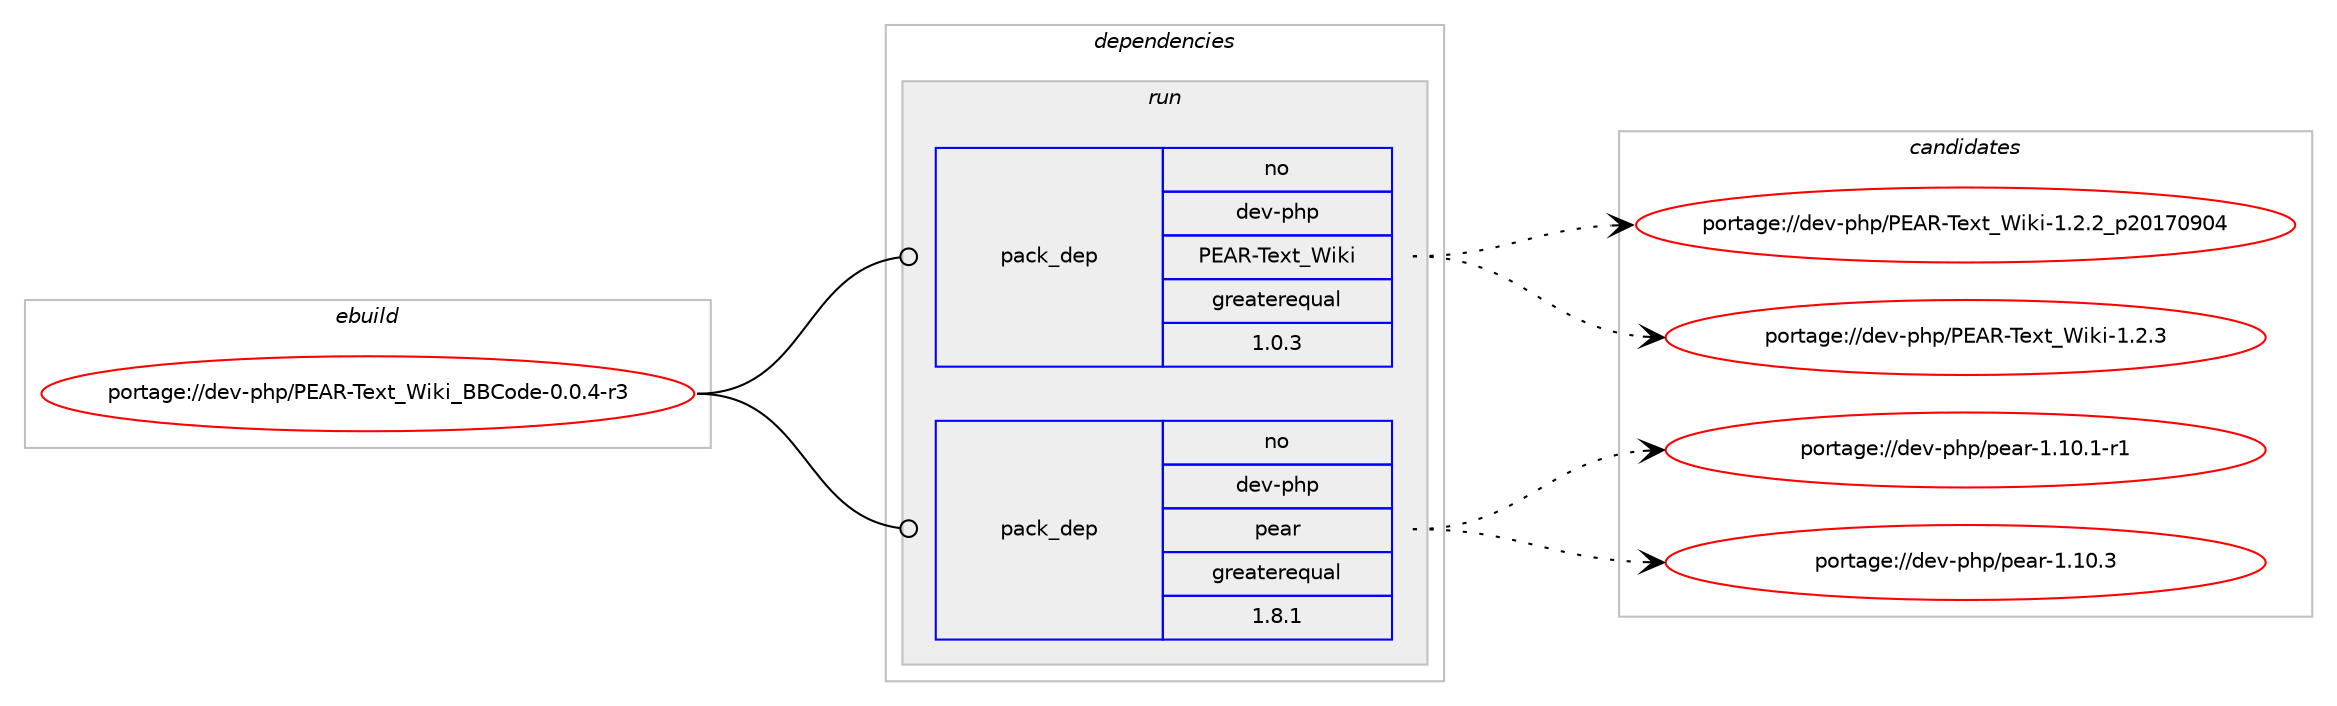 digraph prolog {

# *************
# Graph options
# *************

newrank=true;
concentrate=true;
compound=true;
graph [rankdir=LR,fontname=Helvetica,fontsize=10,ranksep=1.5];#, ranksep=2.5, nodesep=0.2];
edge  [arrowhead=vee];
node  [fontname=Helvetica,fontsize=10];

# **********
# The ebuild
# **********

subgraph cluster_leftcol {
color=gray;
rank=same;
label=<<i>ebuild</i>>;
id [label="portage://dev-php/PEAR-Text_Wiki_BBCode-0.0.4-r3", color=red, width=4, href="../dev-php/PEAR-Text_Wiki_BBCode-0.0.4-r3.svg"];
}

# ****************
# The dependencies
# ****************

subgraph cluster_midcol {
color=gray;
label=<<i>dependencies</i>>;
subgraph cluster_compile {
fillcolor="#eeeeee";
style=filled;
label=<<i>compile</i>>;
}
subgraph cluster_compileandrun {
fillcolor="#eeeeee";
style=filled;
label=<<i>compile and run</i>>;
}
subgraph cluster_run {
fillcolor="#eeeeee";
style=filled;
label=<<i>run</i>>;
subgraph pack97070 {
dependency124276 [label=<<TABLE BORDER="0" CELLBORDER="1" CELLSPACING="0" CELLPADDING="4" WIDTH="220"><TR><TD ROWSPAN="6" CELLPADDING="30">pack_dep</TD></TR><TR><TD WIDTH="110">no</TD></TR><TR><TD>dev-php</TD></TR><TR><TD>PEAR-Text_Wiki</TD></TR><TR><TD>greaterequal</TD></TR><TR><TD>1.0.3</TD></TR></TABLE>>, shape=none, color=blue];
}
id:e -> dependency124276:w [weight=20,style="solid",arrowhead="odot"];
subgraph pack97071 {
dependency124277 [label=<<TABLE BORDER="0" CELLBORDER="1" CELLSPACING="0" CELLPADDING="4" WIDTH="220"><TR><TD ROWSPAN="6" CELLPADDING="30">pack_dep</TD></TR><TR><TD WIDTH="110">no</TD></TR><TR><TD>dev-php</TD></TR><TR><TD>pear</TD></TR><TR><TD>greaterequal</TD></TR><TR><TD>1.8.1</TD></TR></TABLE>>, shape=none, color=blue];
}
id:e -> dependency124277:w [weight=20,style="solid",arrowhead="odot"];
}
}

# **************
# The candidates
# **************

subgraph cluster_choices {
rank=same;
color=gray;
label=<<i>candidates</i>>;

subgraph choice97070 {
color=black;
nodesep=1;
choiceportage10010111845112104112478069658245841011201169587105107105454946504650951125048495548574852 [label="portage://dev-php/PEAR-Text_Wiki-1.2.2_p20170904", color=red, width=4,href="../dev-php/PEAR-Text_Wiki-1.2.2_p20170904.svg"];
choiceportage10010111845112104112478069658245841011201169587105107105454946504651 [label="portage://dev-php/PEAR-Text_Wiki-1.2.3", color=red, width=4,href="../dev-php/PEAR-Text_Wiki-1.2.3.svg"];
dependency124276:e -> choiceportage10010111845112104112478069658245841011201169587105107105454946504650951125048495548574852:w [style=dotted,weight="100"];
dependency124276:e -> choiceportage10010111845112104112478069658245841011201169587105107105454946504651:w [style=dotted,weight="100"];
}
subgraph choice97071 {
color=black;
nodesep=1;
choiceportage100101118451121041124711210197114454946494846494511449 [label="portage://dev-php/pear-1.10.1-r1", color=red, width=4,href="../dev-php/pear-1.10.1-r1.svg"];
choiceportage10010111845112104112471121019711445494649484651 [label="portage://dev-php/pear-1.10.3", color=red, width=4,href="../dev-php/pear-1.10.3.svg"];
dependency124277:e -> choiceportage100101118451121041124711210197114454946494846494511449:w [style=dotted,weight="100"];
dependency124277:e -> choiceportage10010111845112104112471121019711445494649484651:w [style=dotted,weight="100"];
}
}

}
